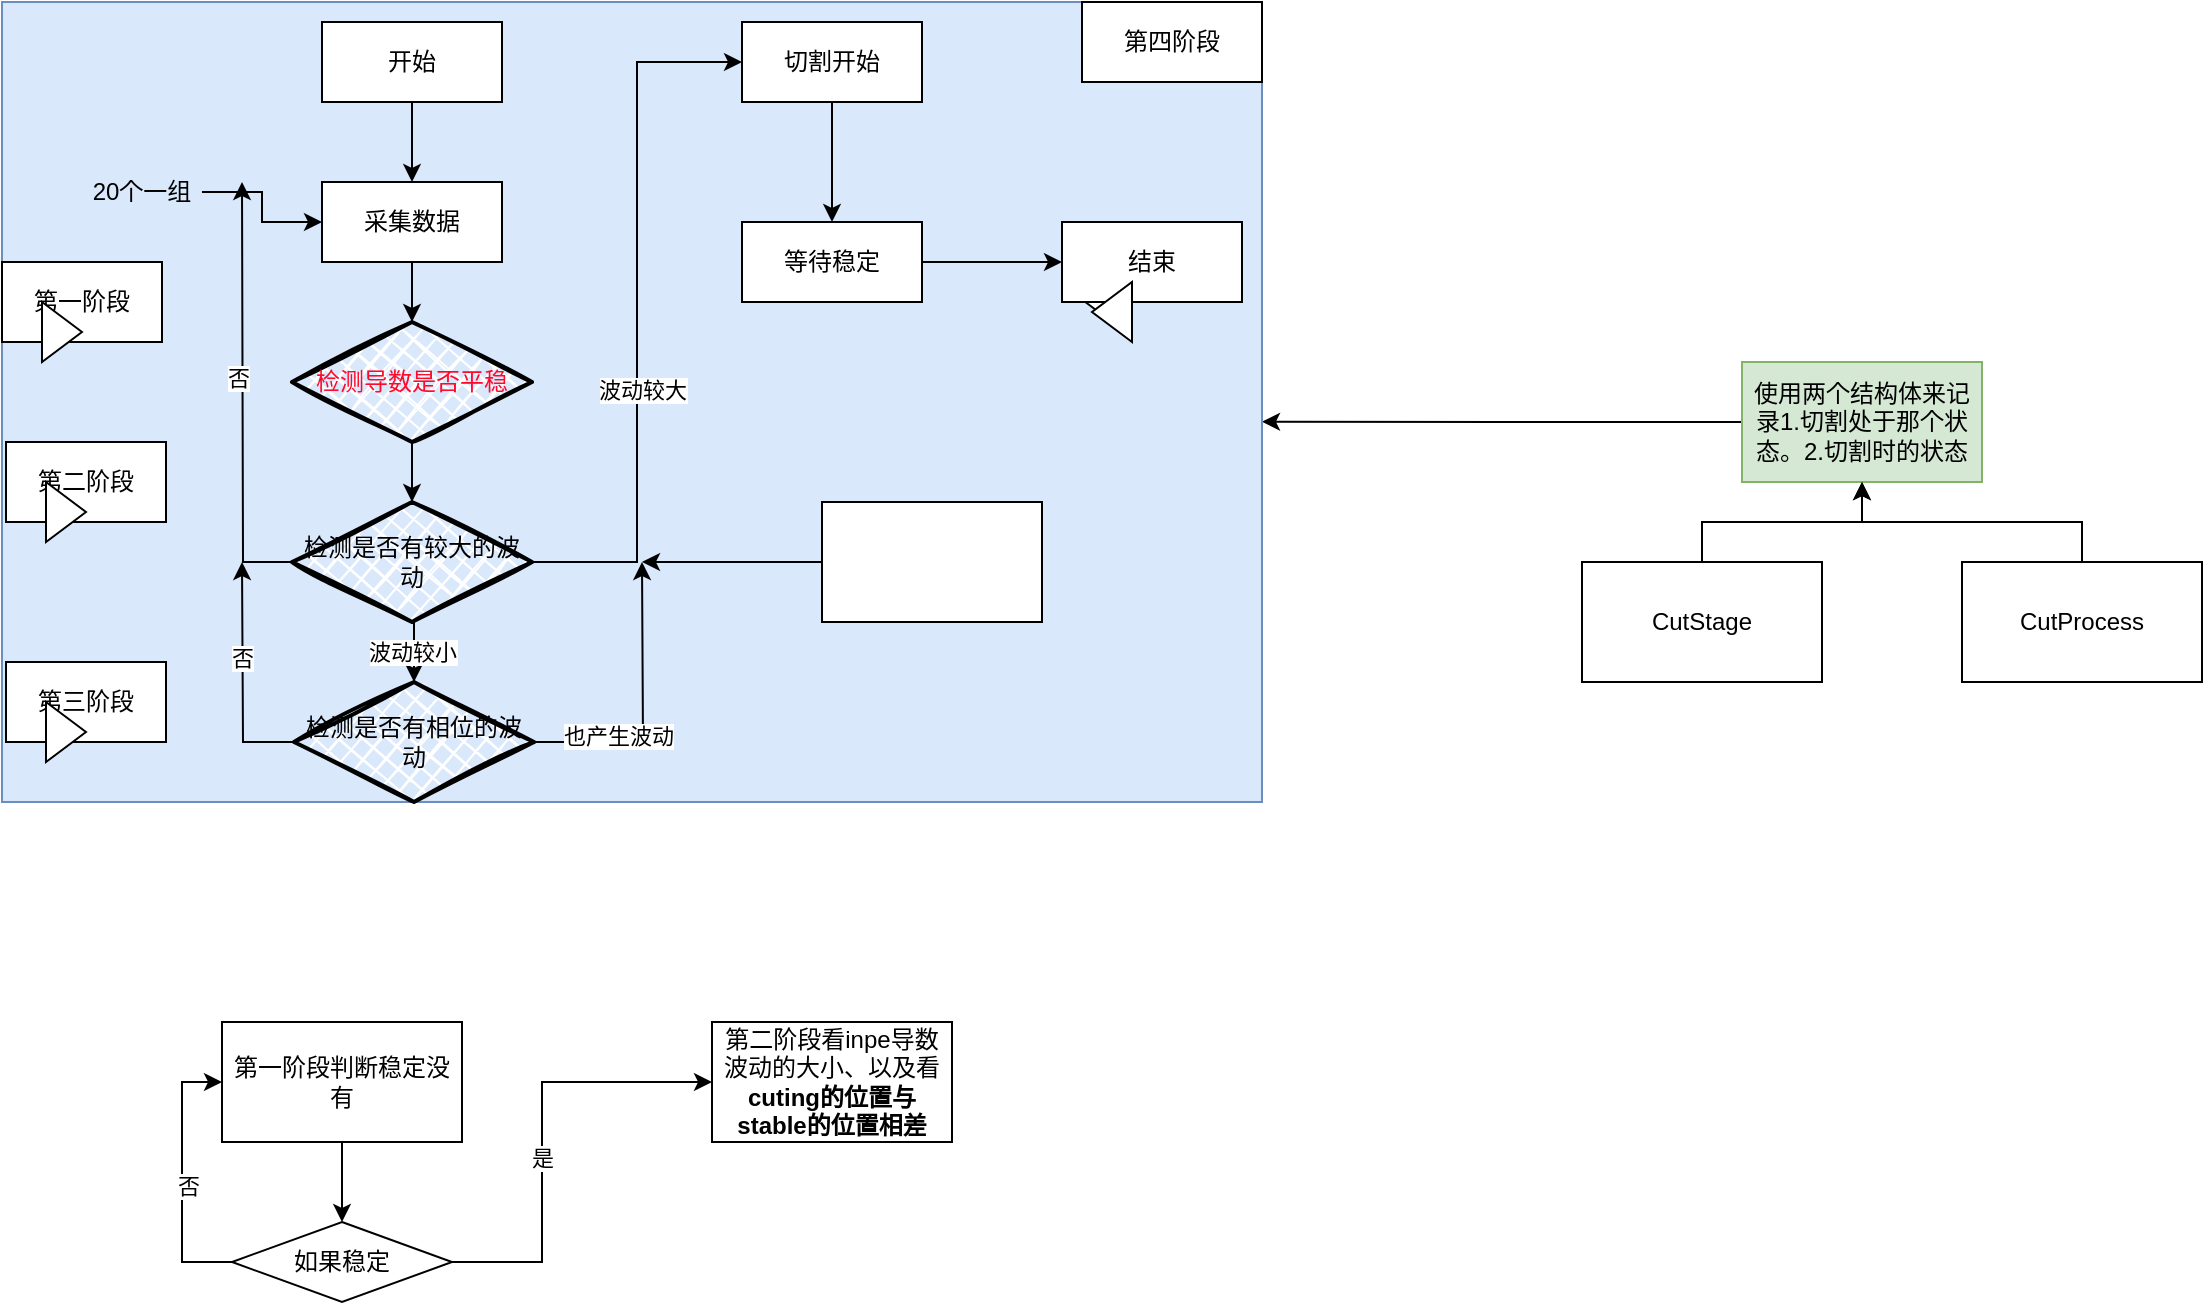<mxfile version="21.6.8" type="github">
  <diagram id="C5RBs43oDa-KdzZeNtuy" name="Page-1">
    <mxGraphModel dx="875" dy="458" grid="1" gridSize="10" guides="1" tooltips="1" connect="1" arrows="1" fold="1" page="1" pageScale="1" pageWidth="827" pageHeight="1169" math="0" shadow="0">
      <root>
        <mxCell id="WIyWlLk6GJQsqaUBKTNV-0" />
        <mxCell id="WIyWlLk6GJQsqaUBKTNV-1" parent="WIyWlLk6GJQsqaUBKTNV-0" />
        <mxCell id="EORV_Kj6-0q7sqe3LwwC-9" style="edgeStyle=orthogonalEdgeStyle;rounded=0;orthogonalLoop=1;jettySize=auto;html=1;exitX=0;exitY=0.5;exitDx=0;exitDy=0;" parent="WIyWlLk6GJQsqaUBKTNV-1" source="EORV_Kj6-0q7sqe3LwwC-0" edge="1">
          <mxGeometry relative="1" as="geometry">
            <mxPoint x="650.0" y="299.833" as="targetPoint" />
          </mxGeometry>
        </mxCell>
        <mxCell id="EORV_Kj6-0q7sqe3LwwC-0" value="使用两个结构体来记录1.切割处于那个状态。2.切割时的状态" style="rounded=0;whiteSpace=wrap;html=1;fillColor=#d5e8d4;strokeColor=#82b366;" parent="WIyWlLk6GJQsqaUBKTNV-1" vertex="1">
          <mxGeometry x="890" y="270" width="120" height="60" as="geometry" />
        </mxCell>
        <mxCell id="EORV_Kj6-0q7sqe3LwwC-3" style="edgeStyle=orthogonalEdgeStyle;rounded=0;orthogonalLoop=1;jettySize=auto;html=1;exitX=0.5;exitY=0;exitDx=0;exitDy=0;" parent="WIyWlLk6GJQsqaUBKTNV-1" source="EORV_Kj6-0q7sqe3LwwC-1" target="EORV_Kj6-0q7sqe3LwwC-0" edge="1">
          <mxGeometry relative="1" as="geometry" />
        </mxCell>
        <mxCell id="EORV_Kj6-0q7sqe3LwwC-1" value="CutStage" style="rounded=0;whiteSpace=wrap;html=1;" parent="WIyWlLk6GJQsqaUBKTNV-1" vertex="1">
          <mxGeometry x="810" y="370" width="120" height="60" as="geometry" />
        </mxCell>
        <mxCell id="EORV_Kj6-0q7sqe3LwwC-5" style="edgeStyle=orthogonalEdgeStyle;rounded=0;orthogonalLoop=1;jettySize=auto;html=1;exitX=0.5;exitY=0;exitDx=0;exitDy=0;entryX=0.5;entryY=1;entryDx=0;entryDy=0;" parent="WIyWlLk6GJQsqaUBKTNV-1" source="EORV_Kj6-0q7sqe3LwwC-2" target="EORV_Kj6-0q7sqe3LwwC-0" edge="1">
          <mxGeometry relative="1" as="geometry" />
        </mxCell>
        <mxCell id="EORV_Kj6-0q7sqe3LwwC-2" value="CutProcess" style="rounded=0;whiteSpace=wrap;html=1;" parent="WIyWlLk6GJQsqaUBKTNV-1" vertex="1">
          <mxGeometry x="1000" y="370" width="120" height="60" as="geometry" />
        </mxCell>
        <mxCell id="EORV_Kj6-0q7sqe3LwwC-8" value="" style="group;fillColor=#dae8fc;strokeColor=#6c8ebf;" parent="WIyWlLk6GJQsqaUBKTNV-1" vertex="1" connectable="0">
          <mxGeometry x="20" y="90" width="630" height="400" as="geometry" />
        </mxCell>
        <mxCell id="OSCxxA4FSVDrNaCSg42i-17" value="检测是否有相位的波动" style="rhombus;whiteSpace=wrap;html=1;strokeWidth=2;fillWeight=-1;hachureGap=8;fillStyle=cross-hatch;sketch=1;shadow=0;" parent="EORV_Kj6-0q7sqe3LwwC-8" vertex="1">
          <mxGeometry x="146" y="340" width="120" height="60" as="geometry" />
        </mxCell>
        <mxCell id="OSCxxA4FSVDrNaCSg42i-19" style="edgeStyle=orthogonalEdgeStyle;rounded=0;orthogonalLoop=1;jettySize=auto;html=1;exitX=0.5;exitY=1;exitDx=0;exitDy=0;entryX=0.5;entryY=0;entryDx=0;entryDy=0;shadow=0;" parent="EORV_Kj6-0q7sqe3LwwC-8" source="OSCxxA4FSVDrNaCSg42i-6" target="OSCxxA4FSVDrNaCSg42i-17" edge="1">
          <mxGeometry relative="1" as="geometry" />
        </mxCell>
        <mxCell id="OSCxxA4FSVDrNaCSg42i-27" value="波动较小" style="edgeLabel;html=1;align=center;verticalAlign=middle;resizable=0;points=[];shadow=0;" parent="OSCxxA4FSVDrNaCSg42i-19" vertex="1" connectable="0">
          <mxGeometry x="0.032" y="-1" relative="1" as="geometry">
            <mxPoint as="offset" />
          </mxGeometry>
        </mxCell>
        <mxCell id="OSCxxA4FSVDrNaCSg42i-0" value="采集数据" style="rounded=0;whiteSpace=wrap;html=1;shadow=0;" parent="EORV_Kj6-0q7sqe3LwwC-8" vertex="1">
          <mxGeometry x="160" y="90" width="90" height="40" as="geometry" />
        </mxCell>
        <mxCell id="OSCxxA4FSVDrNaCSg42i-13" style="edgeStyle=orthogonalEdgeStyle;rounded=0;orthogonalLoop=1;jettySize=auto;html=1;exitX=0.5;exitY=1;exitDx=0;exitDy=0;entryX=0.5;entryY=0;entryDx=0;entryDy=0;shadow=0;" parent="EORV_Kj6-0q7sqe3LwwC-8" source="OSCxxA4FSVDrNaCSg42i-1" target="OSCxxA4FSVDrNaCSg42i-0" edge="1">
          <mxGeometry relative="1" as="geometry" />
        </mxCell>
        <mxCell id="OSCxxA4FSVDrNaCSg42i-1" value="开始" style="rounded=0;whiteSpace=wrap;html=1;shadow=0;" parent="EORV_Kj6-0q7sqe3LwwC-8" vertex="1">
          <mxGeometry x="160" y="10" width="90" height="40" as="geometry" />
        </mxCell>
        <mxCell id="OSCxxA4FSVDrNaCSg42i-3" value="&lt;font color=&quot;#ff0a2b&quot;&gt;检测导数是否平稳&lt;/font&gt;" style="rhombus;whiteSpace=wrap;html=1;strokeWidth=2;fillWeight=-1;hachureGap=8;fillStyle=cross-hatch;sketch=1;shadow=0;" parent="EORV_Kj6-0q7sqe3LwwC-8" vertex="1">
          <mxGeometry x="145" y="160" width="120" height="60" as="geometry" />
        </mxCell>
        <mxCell id="OSCxxA4FSVDrNaCSg42i-14" style="edgeStyle=orthogonalEdgeStyle;rounded=0;orthogonalLoop=1;jettySize=auto;html=1;exitX=0.5;exitY=1;exitDx=0;exitDy=0;entryX=0.5;entryY=0;entryDx=0;entryDy=0;shadow=0;" parent="EORV_Kj6-0q7sqe3LwwC-8" source="OSCxxA4FSVDrNaCSg42i-0" target="OSCxxA4FSVDrNaCSg42i-3" edge="1">
          <mxGeometry relative="1" as="geometry" />
        </mxCell>
        <mxCell id="OSCxxA4FSVDrNaCSg42i-30" style="edgeStyle=orthogonalEdgeStyle;rounded=0;orthogonalLoop=1;jettySize=auto;html=1;exitX=0;exitY=0.5;exitDx=0;exitDy=0;shadow=0;" parent="EORV_Kj6-0q7sqe3LwwC-8" source="OSCxxA4FSVDrNaCSg42i-6" edge="1">
          <mxGeometry relative="1" as="geometry">
            <mxPoint x="120" y="90" as="targetPoint" />
          </mxGeometry>
        </mxCell>
        <mxCell id="OSCxxA4FSVDrNaCSg42i-33" value="否" style="edgeLabel;html=1;align=center;verticalAlign=middle;resizable=0;points=[];shadow=0;" parent="OSCxxA4FSVDrNaCSg42i-30" vertex="1" connectable="0">
          <mxGeometry x="0.088" y="3" relative="1" as="geometry">
            <mxPoint as="offset" />
          </mxGeometry>
        </mxCell>
        <mxCell id="OSCxxA4FSVDrNaCSg42i-6" value="检测是否有较大的波动" style="rhombus;whiteSpace=wrap;html=1;strokeWidth=2;fillWeight=-1;hachureGap=8;fillStyle=cross-hatch;sketch=1;shadow=0;" parent="EORV_Kj6-0q7sqe3LwwC-8" vertex="1">
          <mxGeometry x="145" y="250" width="120" height="60" as="geometry" />
        </mxCell>
        <mxCell id="OSCxxA4FSVDrNaCSg42i-15" style="edgeStyle=orthogonalEdgeStyle;rounded=0;orthogonalLoop=1;jettySize=auto;html=1;exitX=0.5;exitY=1;exitDx=0;exitDy=0;entryX=0.5;entryY=0;entryDx=0;entryDy=0;shadow=0;" parent="EORV_Kj6-0q7sqe3LwwC-8" source="OSCxxA4FSVDrNaCSg42i-3" target="OSCxxA4FSVDrNaCSg42i-6" edge="1">
          <mxGeometry relative="1" as="geometry" />
        </mxCell>
        <mxCell id="OSCxxA4FSVDrNaCSg42i-7" value="第一阶段" style="html=1;whiteSpace=wrap;container=1;recursiveResize=0;collapsible=0;shadow=0;" parent="EORV_Kj6-0q7sqe3LwwC-8" vertex="1">
          <mxGeometry y="130" width="80" height="40" as="geometry" />
        </mxCell>
        <mxCell id="OSCxxA4FSVDrNaCSg42i-8" value="" style="triangle;html=1;whiteSpace=wrap;shadow=0;" parent="OSCxxA4FSVDrNaCSg42i-7" vertex="1">
          <mxGeometry x="20" y="20" width="20" height="30" as="geometry" />
        </mxCell>
        <mxCell id="OSCxxA4FSVDrNaCSg42i-9" value="第二阶段" style="html=1;whiteSpace=wrap;container=1;recursiveResize=0;collapsible=0;shadow=0;" parent="EORV_Kj6-0q7sqe3LwwC-8" vertex="1">
          <mxGeometry x="2" y="220" width="80" height="40" as="geometry" />
        </mxCell>
        <mxCell id="OSCxxA4FSVDrNaCSg42i-10" value="" style="triangle;html=1;whiteSpace=wrap;shadow=0;" parent="OSCxxA4FSVDrNaCSg42i-9" vertex="1">
          <mxGeometry x="20" y="20" width="20" height="30" as="geometry" />
        </mxCell>
        <mxCell id="OSCxxA4FSVDrNaCSg42i-11" value="第三阶段" style="html=1;whiteSpace=wrap;container=1;recursiveResize=0;collapsible=0;shadow=0;" parent="EORV_Kj6-0q7sqe3LwwC-8" vertex="1">
          <mxGeometry x="2" y="330" width="80" height="40" as="geometry" />
        </mxCell>
        <mxCell id="OSCxxA4FSVDrNaCSg42i-12" value="" style="triangle;html=1;whiteSpace=wrap;shadow=0;" parent="OSCxxA4FSVDrNaCSg42i-11" vertex="1">
          <mxGeometry x="20" y="20" width="20" height="30" as="geometry" />
        </mxCell>
        <mxCell id="OSCxxA4FSVDrNaCSg42i-28" style="edgeStyle=orthogonalEdgeStyle;rounded=0;orthogonalLoop=1;jettySize=auto;html=1;shadow=0;" parent="EORV_Kj6-0q7sqe3LwwC-8" source="OSCxxA4FSVDrNaCSg42i-17" edge="1">
          <mxGeometry relative="1" as="geometry">
            <mxPoint x="320" y="280" as="targetPoint" />
          </mxGeometry>
        </mxCell>
        <mxCell id="OSCxxA4FSVDrNaCSg42i-29" value="也产生波动" style="edgeLabel;html=1;align=center;verticalAlign=middle;resizable=0;points=[];shadow=0;" parent="OSCxxA4FSVDrNaCSg42i-28" vertex="1" connectable="0">
          <mxGeometry x="-0.419" y="3" relative="1" as="geometry">
            <mxPoint as="offset" />
          </mxGeometry>
        </mxCell>
        <mxCell id="OSCxxA4FSVDrNaCSg42i-32" style="edgeStyle=orthogonalEdgeStyle;rounded=0;orthogonalLoop=1;jettySize=auto;html=1;exitX=0;exitY=0.5;exitDx=0;exitDy=0;shadow=0;" parent="EORV_Kj6-0q7sqe3LwwC-8" source="OSCxxA4FSVDrNaCSg42i-17" edge="1">
          <mxGeometry relative="1" as="geometry">
            <mxPoint x="120" y="280" as="targetPoint" />
          </mxGeometry>
        </mxCell>
        <mxCell id="OSCxxA4FSVDrNaCSg42i-34" value="否" style="edgeLabel;html=1;align=center;verticalAlign=middle;resizable=0;points=[];shadow=0;" parent="OSCxxA4FSVDrNaCSg42i-32" vertex="1" connectable="0">
          <mxGeometry x="0.172" y="1" relative="1" as="geometry">
            <mxPoint as="offset" />
          </mxGeometry>
        </mxCell>
        <mxCell id="OSCxxA4FSVDrNaCSg42i-21" style="edgeStyle=orthogonalEdgeStyle;rounded=0;orthogonalLoop=1;jettySize=auto;html=1;exitX=1;exitY=0.5;exitDx=0;exitDy=0;entryX=0;entryY=0.5;entryDx=0;entryDy=0;shadow=0;" parent="EORV_Kj6-0q7sqe3LwwC-8" source="OSCxxA4FSVDrNaCSg42i-20" target="OSCxxA4FSVDrNaCSg42i-0" edge="1">
          <mxGeometry relative="1" as="geometry" />
        </mxCell>
        <mxCell id="OSCxxA4FSVDrNaCSg42i-20" value="20个一组" style="text;html=1;strokeColor=none;fillColor=none;align=center;verticalAlign=middle;whiteSpace=wrap;rounded=0;shadow=0;" parent="EORV_Kj6-0q7sqe3LwwC-8" vertex="1">
          <mxGeometry x="40" y="80" width="60" height="30" as="geometry" />
        </mxCell>
        <mxCell id="OSCxxA4FSVDrNaCSg42i-24" value="切割开始" style="rounded=0;whiteSpace=wrap;html=1;shadow=0;" parent="EORV_Kj6-0q7sqe3LwwC-8" vertex="1">
          <mxGeometry x="370" y="10" width="90" height="40" as="geometry" />
        </mxCell>
        <mxCell id="OSCxxA4FSVDrNaCSg42i-25" style="edgeStyle=orthogonalEdgeStyle;rounded=0;orthogonalLoop=1;jettySize=auto;html=1;exitX=1;exitY=0.5;exitDx=0;exitDy=0;entryX=0;entryY=0.5;entryDx=0;entryDy=0;shadow=0;" parent="EORV_Kj6-0q7sqe3LwwC-8" source="OSCxxA4FSVDrNaCSg42i-6" target="OSCxxA4FSVDrNaCSg42i-24" edge="1">
          <mxGeometry relative="1" as="geometry" />
        </mxCell>
        <mxCell id="OSCxxA4FSVDrNaCSg42i-26" value="波动较大" style="edgeLabel;html=1;align=center;verticalAlign=middle;resizable=0;points=[];shadow=0;" parent="OSCxxA4FSVDrNaCSg42i-25" vertex="1" connectable="0">
          <mxGeometry x="-0.221" y="-2" relative="1" as="geometry">
            <mxPoint as="offset" />
          </mxGeometry>
        </mxCell>
        <mxCell id="OSCxxA4FSVDrNaCSg42i-38" value="第四阶段" style="rounded=0;whiteSpace=wrap;html=1;shadow=0;" parent="EORV_Kj6-0q7sqe3LwwC-8" vertex="1">
          <mxGeometry x="540" width="90" height="40" as="geometry" />
        </mxCell>
        <mxCell id="OSCxxA4FSVDrNaCSg42i-36" value="" style="triangle;html=1;whiteSpace=wrap;rotation=-180;shadow=0;" parent="EORV_Kj6-0q7sqe3LwwC-8" vertex="1">
          <mxGeometry x="535" y="130" width="20" height="30" as="geometry" />
        </mxCell>
        <mxCell id="OSCxxA4FSVDrNaCSg42i-43" value="等待稳定" style="rounded=0;whiteSpace=wrap;html=1;shadow=0;" parent="EORV_Kj6-0q7sqe3LwwC-8" vertex="1">
          <mxGeometry x="370" y="110" width="90" height="40" as="geometry" />
        </mxCell>
        <mxCell id="OSCxxA4FSVDrNaCSg42i-44" style="edgeStyle=orthogonalEdgeStyle;rounded=0;orthogonalLoop=1;jettySize=auto;html=1;exitX=0.5;exitY=1;exitDx=0;exitDy=0;shadow=0;" parent="EORV_Kj6-0q7sqe3LwwC-8" source="OSCxxA4FSVDrNaCSg42i-24" target="OSCxxA4FSVDrNaCSg42i-43" edge="1">
          <mxGeometry relative="1" as="geometry" />
        </mxCell>
        <mxCell id="OSCxxA4FSVDrNaCSg42i-50" value="结束" style="rounded=0;whiteSpace=wrap;html=1;shadow=0;" parent="EORV_Kj6-0q7sqe3LwwC-8" vertex="1">
          <mxGeometry x="530" y="110" width="90" height="40" as="geometry" />
        </mxCell>
        <mxCell id="OSCxxA4FSVDrNaCSg42i-52" style="edgeStyle=orthogonalEdgeStyle;rounded=0;orthogonalLoop=1;jettySize=auto;html=1;exitX=1;exitY=0.5;exitDx=0;exitDy=0;entryX=0;entryY=0.5;entryDx=0;entryDy=0;shadow=0;" parent="EORV_Kj6-0q7sqe3LwwC-8" source="OSCxxA4FSVDrNaCSg42i-43" target="OSCxxA4FSVDrNaCSg42i-50" edge="1">
          <mxGeometry relative="1" as="geometry" />
        </mxCell>
        <mxCell id="OSCxxA4FSVDrNaCSg42i-51" value="" style="triangle;html=1;whiteSpace=wrap;rotation=-180;shadow=0;" parent="EORV_Kj6-0q7sqe3LwwC-8" vertex="1">
          <mxGeometry x="545" y="140" width="20" height="30" as="geometry" />
        </mxCell>
        <mxCell id="QF_8yd48IrpIQFdhRcYQ-1" style="edgeStyle=orthogonalEdgeStyle;rounded=0;orthogonalLoop=1;jettySize=auto;html=1;" edge="1" parent="EORV_Kj6-0q7sqe3LwwC-8" source="QF_8yd48IrpIQFdhRcYQ-0">
          <mxGeometry relative="1" as="geometry">
            <mxPoint x="320" y="280.0" as="targetPoint" />
          </mxGeometry>
        </mxCell>
        <mxCell id="QF_8yd48IrpIQFdhRcYQ-0" value="" style="rounded=0;whiteSpace=wrap;html=1;" vertex="1" parent="EORV_Kj6-0q7sqe3LwwC-8">
          <mxGeometry x="410" y="250" width="110" height="60" as="geometry" />
        </mxCell>
        <mxCell id="QF_8yd48IrpIQFdhRcYQ-6" style="edgeStyle=orthogonalEdgeStyle;rounded=0;orthogonalLoop=1;jettySize=auto;html=1;exitX=0.5;exitY=1;exitDx=0;exitDy=0;entryX=0.5;entryY=0;entryDx=0;entryDy=0;" edge="1" parent="WIyWlLk6GJQsqaUBKTNV-1" source="QF_8yd48IrpIQFdhRcYQ-2" target="QF_8yd48IrpIQFdhRcYQ-5">
          <mxGeometry relative="1" as="geometry" />
        </mxCell>
        <mxCell id="QF_8yd48IrpIQFdhRcYQ-2" value="第一阶段判断稳定没有" style="rounded=0;whiteSpace=wrap;html=1;" vertex="1" parent="WIyWlLk6GJQsqaUBKTNV-1">
          <mxGeometry x="130" y="600" width="120" height="60" as="geometry" />
        </mxCell>
        <mxCell id="QF_8yd48IrpIQFdhRcYQ-3" value="第二阶段看inpe导数波动的大小、以及看&lt;b&gt;cuting的位置与stable的位置相差&lt;/b&gt;" style="rounded=0;whiteSpace=wrap;html=1;" vertex="1" parent="WIyWlLk6GJQsqaUBKTNV-1">
          <mxGeometry x="375" y="600" width="120" height="60" as="geometry" />
        </mxCell>
        <mxCell id="QF_8yd48IrpIQFdhRcYQ-7" style="edgeStyle=orthogonalEdgeStyle;rounded=0;orthogonalLoop=1;jettySize=auto;html=1;exitX=1;exitY=0.5;exitDx=0;exitDy=0;entryX=0;entryY=0.5;entryDx=0;entryDy=0;" edge="1" parent="WIyWlLk6GJQsqaUBKTNV-1" source="QF_8yd48IrpIQFdhRcYQ-5" target="QF_8yd48IrpIQFdhRcYQ-3">
          <mxGeometry relative="1" as="geometry">
            <mxPoint x="300" y="620" as="targetPoint" />
            <Array as="points">
              <mxPoint x="290" y="720" />
              <mxPoint x="290" y="630" />
            </Array>
          </mxGeometry>
        </mxCell>
        <mxCell id="QF_8yd48IrpIQFdhRcYQ-9" value="是" style="edgeLabel;html=1;align=center;verticalAlign=middle;resizable=0;points=[];" vertex="1" connectable="0" parent="QF_8yd48IrpIQFdhRcYQ-7">
          <mxGeometry x="-0.12" relative="1" as="geometry">
            <mxPoint as="offset" />
          </mxGeometry>
        </mxCell>
        <mxCell id="QF_8yd48IrpIQFdhRcYQ-8" style="edgeStyle=orthogonalEdgeStyle;rounded=0;orthogonalLoop=1;jettySize=auto;html=1;exitX=0;exitY=0.5;exitDx=0;exitDy=0;entryX=0;entryY=0.5;entryDx=0;entryDy=0;" edge="1" parent="WIyWlLk6GJQsqaUBKTNV-1" source="QF_8yd48IrpIQFdhRcYQ-5" target="QF_8yd48IrpIQFdhRcYQ-2">
          <mxGeometry relative="1" as="geometry" />
        </mxCell>
        <mxCell id="QF_8yd48IrpIQFdhRcYQ-10" value="否" style="edgeLabel;html=1;align=center;verticalAlign=middle;resizable=0;points=[];" vertex="1" connectable="0" parent="QF_8yd48IrpIQFdhRcYQ-8">
          <mxGeometry x="-0.059" y="-3" relative="1" as="geometry">
            <mxPoint as="offset" />
          </mxGeometry>
        </mxCell>
        <mxCell id="QF_8yd48IrpIQFdhRcYQ-5" value="如果稳定" style="rhombus;whiteSpace=wrap;html=1;" vertex="1" parent="WIyWlLk6GJQsqaUBKTNV-1">
          <mxGeometry x="135" y="700" width="110" height="40" as="geometry" />
        </mxCell>
      </root>
    </mxGraphModel>
  </diagram>
</mxfile>
